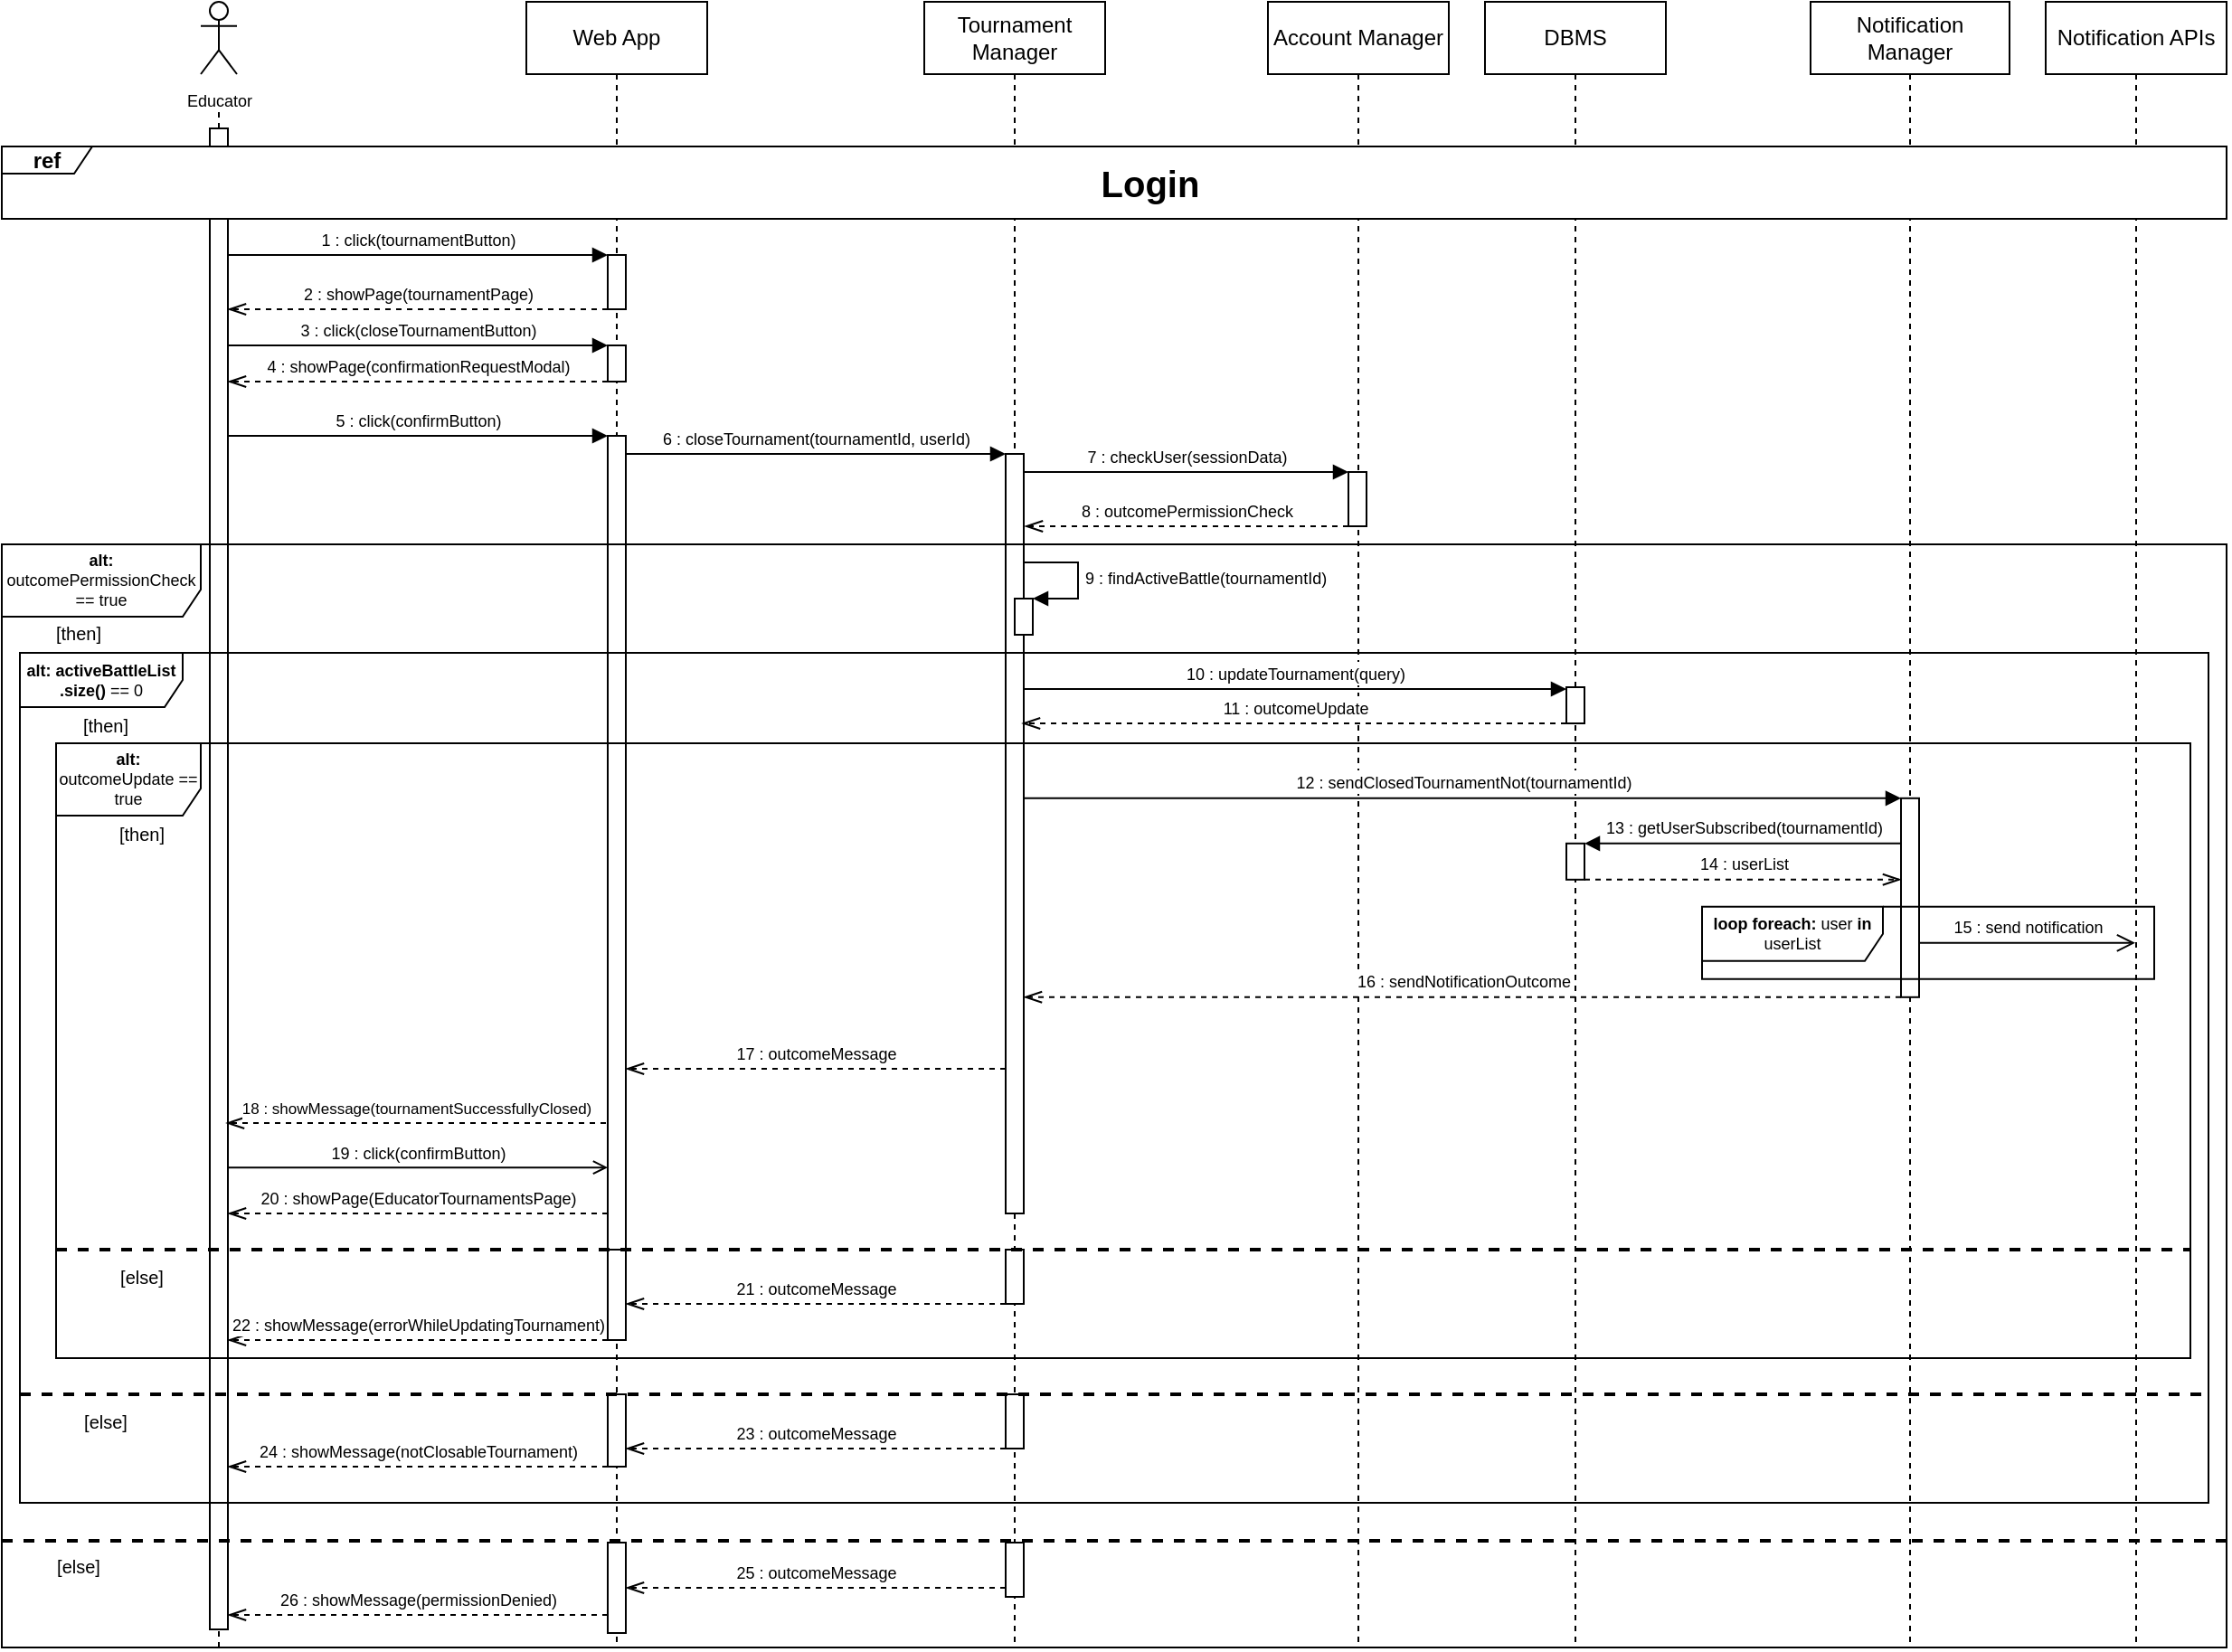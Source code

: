 <mxfile version="22.1.17" type="device">
  <diagram name="Page-1" id="2YBvvXClWsGukQMizWep">
    <mxGraphModel dx="2284" dy="746" grid="1" gridSize="10" guides="1" tooltips="1" connect="1" arrows="1" fold="1" page="1" pageScale="1" pageWidth="850" pageHeight="1100" math="0" shadow="0">
      <root>
        <mxCell id="0" />
        <mxCell id="1" parent="0" />
        <mxCell id="RbzXPUkc1lSmBt4J0QIF-1" value="Web App" style="shape=umlLifeline;perimeter=lifelinePerimeter;whiteSpace=wrap;html=1;container=0;dropTarget=0;collapsible=0;recursiveResize=0;outlineConnect=0;portConstraint=eastwest;newEdgeStyle={&quot;edgeStyle&quot;:&quot;elbowEdgeStyle&quot;,&quot;elbow&quot;:&quot;vertical&quot;,&quot;curved&quot;:0,&quot;rounded&quot;:0};" parent="1" vertex="1">
          <mxGeometry x="80" y="40" width="100" height="910" as="geometry" />
        </mxCell>
        <mxCell id="RbzXPUkc1lSmBt4J0QIF-3" value="" style="html=1;points=[];perimeter=orthogonalPerimeter;outlineConnect=0;targetShapes=umlLifeline;portConstraint=eastwest;newEdgeStyle={&quot;edgeStyle&quot;:&quot;elbowEdgeStyle&quot;,&quot;elbow&quot;:&quot;vertical&quot;,&quot;curved&quot;:0,&quot;rounded&quot;:0};" parent="RbzXPUkc1lSmBt4J0QIF-1" vertex="1">
          <mxGeometry x="45" y="240" width="10" height="500" as="geometry" />
        </mxCell>
        <mxCell id="RbzXPUkc1lSmBt4J0QIF-4" value="" style="html=1;points=[];perimeter=orthogonalPerimeter;outlineConnect=0;targetShapes=umlLifeline;portConstraint=eastwest;newEdgeStyle={&quot;edgeStyle&quot;:&quot;elbowEdgeStyle&quot;,&quot;elbow&quot;:&quot;vertical&quot;,&quot;curved&quot;:0,&quot;rounded&quot;:0};" parent="RbzXPUkc1lSmBt4J0QIF-1" vertex="1">
          <mxGeometry x="45" y="690" width="10" height="50" as="geometry" />
        </mxCell>
        <mxCell id="RbzXPUkc1lSmBt4J0QIF-5" value="" style="html=1;points=[];perimeter=orthogonalPerimeter;outlineConnect=0;targetShapes=umlLifeline;portConstraint=eastwest;newEdgeStyle={&quot;edgeStyle&quot;:&quot;elbowEdgeStyle&quot;,&quot;elbow&quot;:&quot;vertical&quot;,&quot;curved&quot;:0,&quot;rounded&quot;:0};" parent="RbzXPUkc1lSmBt4J0QIF-1" vertex="1">
          <mxGeometry x="45" y="852" width="10" height="50" as="geometry" />
        </mxCell>
        <mxCell id="RbzXPUkc1lSmBt4J0QIF-2" value="" style="html=1;points=[];perimeter=orthogonalPerimeter;outlineConnect=0;targetShapes=umlLifeline;portConstraint=eastwest;newEdgeStyle={&quot;edgeStyle&quot;:&quot;elbowEdgeStyle&quot;,&quot;elbow&quot;:&quot;vertical&quot;,&quot;curved&quot;:0,&quot;rounded&quot;:0};" parent="RbzXPUkc1lSmBt4J0QIF-1" vertex="1">
          <mxGeometry x="45" y="140" width="10" height="30" as="geometry" />
        </mxCell>
        <mxCell id="RbzXPUkc1lSmBt4J0QIF-70" value="" style="html=1;points=[];perimeter=orthogonalPerimeter;outlineConnect=0;targetShapes=umlLifeline;portConstraint=eastwest;newEdgeStyle={&quot;edgeStyle&quot;:&quot;elbowEdgeStyle&quot;,&quot;elbow&quot;:&quot;vertical&quot;,&quot;curved&quot;:0,&quot;rounded&quot;:0};" parent="RbzXPUkc1lSmBt4J0QIF-1" vertex="1">
          <mxGeometry x="45" y="190" width="10" height="20" as="geometry" />
        </mxCell>
        <mxCell id="RbzXPUkc1lSmBt4J0QIF-9" value="&lt;font style=&quot;font-size: 9px;&quot;&gt;1 : click(tournamentButton)&lt;/font&gt;" style="html=1;verticalAlign=bottom;endArrow=block;edgeStyle=elbowEdgeStyle;elbow=horizontal;curved=0;rounded=0;" parent="RbzXPUkc1lSmBt4J0QIF-1" target="RbzXPUkc1lSmBt4J0QIF-2" edge="1">
          <mxGeometry relative="1" as="geometry">
            <mxPoint x="-165" y="140" as="sourcePoint" />
            <Array as="points">
              <mxPoint x="-50" y="140" />
            </Array>
            <mxPoint x="35" y="140" as="targetPoint" />
          </mxGeometry>
        </mxCell>
        <mxCell id="RbzXPUkc1lSmBt4J0QIF-16" value="&lt;font style=&quot;font-size: 9px;&quot;&gt;2 : showPage(tournamentPage)&lt;/font&gt;" style="html=1;verticalAlign=bottom;endArrow=openThin;dashed=1;endSize=8;edgeStyle=elbowEdgeStyle;elbow=vertical;curved=0;rounded=0;endFill=0;" parent="RbzXPUkc1lSmBt4J0QIF-1" source="RbzXPUkc1lSmBt4J0QIF-2" edge="1">
          <mxGeometry relative="1" as="geometry">
            <mxPoint x="-165" y="170" as="targetPoint" />
            <Array as="points">
              <mxPoint x="-75" y="170" />
            </Array>
            <mxPoint y="170" as="sourcePoint" />
          </mxGeometry>
        </mxCell>
        <mxCell id="RbzXPUkc1lSmBt4J0QIF-69" value="&lt;font style=&quot;font-size: 9px;&quot;&gt;3 : click(closeTournamentButton)&lt;/font&gt;" style="html=1;verticalAlign=bottom;endArrow=block;edgeStyle=elbowEdgeStyle;elbow=horizontal;curved=0;rounded=0;" parent="RbzXPUkc1lSmBt4J0QIF-1" edge="1">
          <mxGeometry relative="1" as="geometry">
            <mxPoint x="-165" y="190" as="sourcePoint" />
            <Array as="points">
              <mxPoint x="-50" y="190" />
            </Array>
            <mxPoint x="45" y="190" as="targetPoint" />
          </mxGeometry>
        </mxCell>
        <mxCell id="RbzXPUkc1lSmBt4J0QIF-71" value="&lt;font style=&quot;font-size: 9px;&quot;&gt;4 : showPage(confirmationRequestModal)&lt;/font&gt;" style="html=1;verticalAlign=bottom;endArrow=openThin;dashed=1;endSize=8;edgeStyle=elbowEdgeStyle;elbow=vertical;curved=0;rounded=0;endFill=0;" parent="RbzXPUkc1lSmBt4J0QIF-1" source="RbzXPUkc1lSmBt4J0QIF-70" edge="1">
          <mxGeometry relative="1" as="geometry">
            <mxPoint x="-165" y="210" as="targetPoint" />
            <Array as="points">
              <mxPoint x="-75" y="210" />
            </Array>
            <mxPoint x="45" y="210" as="sourcePoint" />
          </mxGeometry>
        </mxCell>
        <mxCell id="RbzXPUkc1lSmBt4J0QIF-6" value="&lt;font style=&quot;font-size: 9px;&quot;&gt;Educator&lt;/font&gt;" style="shape=umlActor;verticalLabelPosition=bottom;verticalAlign=top;html=1;outlineConnect=0;" parent="1" vertex="1">
          <mxGeometry x="-100" y="40" width="20" height="40" as="geometry" />
        </mxCell>
        <mxCell id="RbzXPUkc1lSmBt4J0QIF-7" value="" style="endArrow=none;dashed=1;html=1;rounded=0;" parent="1" source="RbzXPUkc1lSmBt4J0QIF-8" edge="1">
          <mxGeometry width="50" height="50" relative="1" as="geometry">
            <mxPoint x="-90" y="350" as="sourcePoint" />
            <mxPoint x="-90" y="100" as="targetPoint" />
          </mxGeometry>
        </mxCell>
        <mxCell id="RbzXPUkc1lSmBt4J0QIF-8" value="" style="html=1;points=[];perimeter=orthogonalPerimeter;outlineConnect=0;targetShapes=umlLifeline;portConstraint=eastwest;newEdgeStyle={&quot;edgeStyle&quot;:&quot;elbowEdgeStyle&quot;,&quot;elbow&quot;:&quot;vertical&quot;,&quot;curved&quot;:0,&quot;rounded&quot;:0};" parent="1" vertex="1">
          <mxGeometry x="-95" y="110" width="10" height="830" as="geometry" />
        </mxCell>
        <mxCell id="RbzXPUkc1lSmBt4J0QIF-10" value="Tournament Manager" style="shape=umlLifeline;perimeter=lifelinePerimeter;whiteSpace=wrap;html=1;container=1;dropTarget=0;collapsible=0;recursiveResize=0;outlineConnect=0;portConstraint=eastwest;newEdgeStyle={&quot;curved&quot;:0,&quot;rounded&quot;:0};" parent="1" vertex="1">
          <mxGeometry x="300" y="40" width="100" height="910" as="geometry" />
        </mxCell>
        <mxCell id="RbzXPUkc1lSmBt4J0QIF-11" value="" style="html=1;points=[];perimeter=orthogonalPerimeter;outlineConnect=0;targetShapes=umlLifeline;portConstraint=eastwest;newEdgeStyle={&quot;edgeStyle&quot;:&quot;elbowEdgeStyle&quot;,&quot;elbow&quot;:&quot;vertical&quot;,&quot;curved&quot;:0,&quot;rounded&quot;:0};" parent="RbzXPUkc1lSmBt4J0QIF-10" vertex="1">
          <mxGeometry x="45" y="250" width="10" height="420" as="geometry" />
        </mxCell>
        <mxCell id="RbzXPUkc1lSmBt4J0QIF-12" value="" style="html=1;points=[[0,0,0,0,5],[0,1,0,0,-5],[1,0,0,0,5],[1,1,0,0,-5]];perimeter=orthogonalPerimeter;outlineConnect=0;targetShapes=umlLifeline;portConstraint=eastwest;newEdgeStyle={&quot;curved&quot;:0,&quot;rounded&quot;:0};" parent="RbzXPUkc1lSmBt4J0QIF-10" vertex="1">
          <mxGeometry x="50" y="330" width="10" height="20" as="geometry" />
        </mxCell>
        <mxCell id="RbzXPUkc1lSmBt4J0QIF-13" value="&lt;font style=&quot;font-size: 9px;&quot;&gt;9 : findActiveBattle(tournamentId)&lt;/font&gt;" style="html=1;align=left;spacingLeft=2;endArrow=block;rounded=0;edgeStyle=orthogonalEdgeStyle;curved=0;rounded=0;" parent="RbzXPUkc1lSmBt4J0QIF-10" target="RbzXPUkc1lSmBt4J0QIF-12" edge="1">
          <mxGeometry x="0.013" relative="1" as="geometry">
            <mxPoint x="55" y="310" as="sourcePoint" />
            <Array as="points">
              <mxPoint x="85" y="310" />
              <mxPoint x="85" y="330" />
            </Array>
            <mxPoint as="offset" />
          </mxGeometry>
        </mxCell>
        <mxCell id="RbzXPUkc1lSmBt4J0QIF-14" value="" style="html=1;points=[];perimeter=orthogonalPerimeter;outlineConnect=0;targetShapes=umlLifeline;portConstraint=eastwest;newEdgeStyle={&quot;edgeStyle&quot;:&quot;elbowEdgeStyle&quot;,&quot;elbow&quot;:&quot;vertical&quot;,&quot;curved&quot;:0,&quot;rounded&quot;:0};" parent="RbzXPUkc1lSmBt4J0QIF-10" vertex="1">
          <mxGeometry x="45" y="852" width="10" height="30" as="geometry" />
        </mxCell>
        <mxCell id="RbzXPUkc1lSmBt4J0QIF-15" value="" style="html=1;points=[];perimeter=orthogonalPerimeter;outlineConnect=0;targetShapes=umlLifeline;portConstraint=eastwest;newEdgeStyle={&quot;edgeStyle&quot;:&quot;elbowEdgeStyle&quot;,&quot;elbow&quot;:&quot;vertical&quot;,&quot;curved&quot;:0,&quot;rounded&quot;:0};" parent="RbzXPUkc1lSmBt4J0QIF-10" vertex="1">
          <mxGeometry x="45" y="690" width="10" height="30" as="geometry" />
        </mxCell>
        <mxCell id="RbzXPUkc1lSmBt4J0QIF-17" value="Account Manager" style="shape=umlLifeline;perimeter=lifelinePerimeter;whiteSpace=wrap;html=1;container=1;dropTarget=0;collapsible=0;recursiveResize=0;outlineConnect=0;portConstraint=eastwest;newEdgeStyle={&quot;curved&quot;:0,&quot;rounded&quot;:0};" parent="1" vertex="1">
          <mxGeometry x="490" y="40" width="100" height="910" as="geometry" />
        </mxCell>
        <mxCell id="RbzXPUkc1lSmBt4J0QIF-18" value="" style="html=1;points=[];perimeter=orthogonalPerimeter;outlineConnect=0;targetShapes=umlLifeline;portConstraint=eastwest;newEdgeStyle={&quot;edgeStyle&quot;:&quot;elbowEdgeStyle&quot;,&quot;elbow&quot;:&quot;vertical&quot;,&quot;curved&quot;:0,&quot;rounded&quot;:0};" parent="RbzXPUkc1lSmBt4J0QIF-17" vertex="1">
          <mxGeometry x="44.5" y="260" width="10" height="30" as="geometry" />
        </mxCell>
        <mxCell id="RbzXPUkc1lSmBt4J0QIF-19" value="&lt;font style=&quot;font-size: 9px;&quot;&gt;7 : checkUser(sessionData)&lt;/font&gt;" style="html=1;verticalAlign=bottom;endArrow=block;edgeStyle=elbowEdgeStyle;elbow=vertical;curved=0;rounded=0;" parent="RbzXPUkc1lSmBt4J0QIF-17" target="RbzXPUkc1lSmBt4J0QIF-18" edge="1">
          <mxGeometry relative="1" as="geometry">
            <mxPoint x="-134.5" y="260" as="sourcePoint" />
            <Array as="points">
              <mxPoint x="0.5" y="260" />
            </Array>
            <mxPoint x="10.5" y="280" as="targetPoint" />
            <mxPoint as="offset" />
          </mxGeometry>
        </mxCell>
        <mxCell id="RbzXPUkc1lSmBt4J0QIF-20" value="&lt;font style=&quot;font-size: 9px;&quot;&gt;8 : outcomePermissionCheck&lt;/font&gt;" style="html=1;verticalAlign=bottom;endArrow=openThin;dashed=1;endSize=8;edgeStyle=elbowEdgeStyle;elbow=vertical;curved=0;rounded=0;endFill=0;" parent="RbzXPUkc1lSmBt4J0QIF-17" source="RbzXPUkc1lSmBt4J0QIF-18" edge="1">
          <mxGeometry relative="1" as="geometry">
            <mxPoint x="-134.5" y="290" as="targetPoint" />
            <Array as="points">
              <mxPoint x="-49.5" y="290" />
            </Array>
            <mxPoint x="15.5" y="290" as="sourcePoint" />
          </mxGeometry>
        </mxCell>
        <mxCell id="RbzXPUkc1lSmBt4J0QIF-51" value="&lt;font style=&quot;font-size: 9px;&quot;&gt;5 : click(confirmButton)&lt;/font&gt;" style="html=1;verticalAlign=bottom;endArrow=block;edgeStyle=elbowEdgeStyle;elbow=horizontal;curved=0;rounded=0;" parent="RbzXPUkc1lSmBt4J0QIF-17" edge="1">
          <mxGeometry relative="1" as="geometry">
            <mxPoint x="-575" y="240" as="sourcePoint" />
            <Array as="points">
              <mxPoint x="-460" y="240" />
            </Array>
            <mxPoint x="-365" y="240" as="targetPoint" />
          </mxGeometry>
        </mxCell>
        <mxCell id="RbzXPUkc1lSmBt4J0QIF-52" value="&lt;font style=&quot;font-size: 9px;&quot;&gt;6 :&amp;nbsp;&lt;/font&gt;&lt;font style=&quot;font-size: 9px;&quot;&gt;closeTournament(tournamentId, userId)&lt;/font&gt;" style="html=1;verticalAlign=bottom;endArrow=block;edgeStyle=elbowEdgeStyle;elbow=vertical;curved=0;rounded=0;" parent="RbzXPUkc1lSmBt4J0QIF-17" edge="1">
          <mxGeometry relative="1" as="geometry">
            <mxPoint x="-355" y="250" as="sourcePoint" />
            <Array as="points">
              <mxPoint x="-270" y="250" />
            </Array>
            <mxPoint x="-145" y="250" as="targetPoint" />
            <mxPoint as="offset" />
          </mxGeometry>
        </mxCell>
        <mxCell id="RbzXPUkc1lSmBt4J0QIF-21" value="DBMS" style="shape=umlLifeline;perimeter=lifelinePerimeter;whiteSpace=wrap;html=1;container=1;dropTarget=0;collapsible=0;recursiveResize=0;outlineConnect=0;portConstraint=eastwest;newEdgeStyle={&quot;curved&quot;:0,&quot;rounded&quot;:0};" parent="1" vertex="1">
          <mxGeometry x="610" y="40" width="100" height="910" as="geometry" />
        </mxCell>
        <mxCell id="RbzXPUkc1lSmBt4J0QIF-22" value="" style="html=1;points=[];perimeter=orthogonalPerimeter;outlineConnect=0;targetShapes=umlLifeline;portConstraint=eastwest;newEdgeStyle={&quot;edgeStyle&quot;:&quot;elbowEdgeStyle&quot;,&quot;elbow&quot;:&quot;vertical&quot;,&quot;curved&quot;:0,&quot;rounded&quot;:0};" parent="RbzXPUkc1lSmBt4J0QIF-21" vertex="1">
          <mxGeometry x="45" y="379" width="10" height="20" as="geometry" />
        </mxCell>
        <mxCell id="RbzXPUkc1lSmBt4J0QIF-23" value="Notification Manager" style="shape=umlLifeline;perimeter=lifelinePerimeter;whiteSpace=wrap;html=1;container=1;dropTarget=0;collapsible=0;recursiveResize=0;outlineConnect=0;portConstraint=eastwest;newEdgeStyle={&quot;curved&quot;:0,&quot;rounded&quot;:0};" parent="1" vertex="1">
          <mxGeometry x="790" y="40" width="110" height="910" as="geometry" />
        </mxCell>
        <mxCell id="RbzXPUkc1lSmBt4J0QIF-24" value="Notification APIs" style="shape=umlLifeline;perimeter=lifelinePerimeter;whiteSpace=wrap;html=1;container=1;dropTarget=0;collapsible=0;recursiveResize=0;outlineConnect=0;portConstraint=eastwest;newEdgeStyle={&quot;curved&quot;:0,&quot;rounded&quot;:0};" parent="1" vertex="1">
          <mxGeometry x="920" y="40" width="100" height="910" as="geometry" />
        </mxCell>
        <mxCell id="RbzXPUkc1lSmBt4J0QIF-25" value="&lt;p style=&quot;line-height: 120%; font-size: 9px;&quot;&gt;&lt;b&gt;alt: &lt;/b&gt;outcomePermissionCheck == true&lt;/p&gt;" style="shape=umlFrame;whiteSpace=wrap;html=1;pointerEvents=0;width=110;height=40;verticalAlign=middle;horizontal=1;labelPosition=center;verticalLabelPosition=middle;align=center;" parent="1" vertex="1">
          <mxGeometry x="-210" y="340" width="1230" height="610" as="geometry" />
        </mxCell>
        <mxCell id="RbzXPUkc1lSmBt4J0QIF-26" value="[then]" style="text;html=1;strokeColor=none;fillColor=none;align=center;verticalAlign=middle;whiteSpace=wrap;rounded=0;fontSize=10;" parent="1" vertex="1">
          <mxGeometry x="-185" y="384" width="35" height="10" as="geometry" />
        </mxCell>
        <mxCell id="RbzXPUkc1lSmBt4J0QIF-27" value="[else]" style="text;html=1;strokeColor=none;fillColor=none;align=center;verticalAlign=middle;whiteSpace=wrap;rounded=0;fontSize=10;" parent="1" vertex="1">
          <mxGeometry x="-170" y="820.0" width="35" height="10" as="geometry" />
        </mxCell>
        <mxCell id="RbzXPUkc1lSmBt4J0QIF-28" value="&lt;font style=&quot;font-size: 9px;&quot;&gt;23 : outcomeMessage&lt;/font&gt;" style="html=1;verticalAlign=bottom;endArrow=openThin;dashed=1;endSize=8;edgeStyle=elbowEdgeStyle;elbow=horizontal;curved=0;rounded=0;endFill=0;" parent="1" source="RbzXPUkc1lSmBt4J0QIF-36" target="RbzXPUkc1lSmBt4J0QIF-37" edge="1">
          <mxGeometry relative="1" as="geometry">
            <mxPoint x="135" y="835" as="targetPoint" />
            <Array as="points">
              <mxPoint x="240" y="840" />
            </Array>
            <mxPoint x="264" y="878.18" as="sourcePoint" />
          </mxGeometry>
        </mxCell>
        <mxCell id="RbzXPUkc1lSmBt4J0QIF-29" value="&lt;font style=&quot;font-size: 9px;&quot;&gt;24 : showMessage(notClosableTournament)&lt;/font&gt;" style="html=1;verticalAlign=bottom;endArrow=openThin;dashed=1;endSize=8;edgeStyle=elbowEdgeStyle;elbow=vertical;curved=0;rounded=0;endFill=0;" parent="1" edge="1">
          <mxGeometry relative="1" as="geometry">
            <mxPoint x="-85" y="850" as="targetPoint" />
            <Array as="points">
              <mxPoint x="30" y="850" />
            </Array>
            <mxPoint x="125" y="850" as="sourcePoint" />
          </mxGeometry>
        </mxCell>
        <mxCell id="RbzXPUkc1lSmBt4J0QIF-30" value="[then]" style="text;html=1;strokeColor=none;fillColor=none;align=center;verticalAlign=middle;whiteSpace=wrap;rounded=0;fontSize=10;" parent="1" vertex="1">
          <mxGeometry x="-150" y="495.41" width="35" height="10" as="geometry" />
        </mxCell>
        <mxCell id="RbzXPUkc1lSmBt4J0QIF-31" value="" style="html=1;points=[];perimeter=orthogonalPerimeter;outlineConnect=0;targetShapes=umlLifeline;portConstraint=eastwest;newEdgeStyle={&quot;edgeStyle&quot;:&quot;elbowEdgeStyle&quot;,&quot;elbow&quot;:&quot;vertical&quot;,&quot;curved&quot;:0,&quot;rounded&quot;:0};" parent="1" vertex="1">
          <mxGeometry x="840" y="480.41" width="10" height="110" as="geometry" />
        </mxCell>
        <mxCell id="RbzXPUkc1lSmBt4J0QIF-33" value="&lt;font style=&quot;font-size: 9px;&quot;&gt;17 : outcomeMessage&lt;/font&gt;" style="html=1;verticalAlign=bottom;endArrow=openThin;dashed=1;endSize=8;edgeStyle=elbowEdgeStyle;elbow=horizontal;curved=0;rounded=0;endFill=0;" parent="1" edge="1">
          <mxGeometry relative="1" as="geometry">
            <mxPoint x="135" y="630" as="targetPoint" />
            <Array as="points">
              <mxPoint x="310" y="630" />
            </Array>
            <mxPoint x="345" y="630" as="sourcePoint" />
          </mxGeometry>
        </mxCell>
        <mxCell id="RbzXPUkc1lSmBt4J0QIF-34" value="&lt;font style=&quot;font-size: 8.5px;&quot;&gt;18 : showMessage(tournamentSuccessfullyClosed)&lt;/font&gt;" style="html=1;verticalAlign=bottom;endArrow=openThin;dashed=1;endSize=8;edgeStyle=elbowEdgeStyle;elbow=vertical;curved=0;rounded=0;endFill=0;" parent="1" edge="1">
          <mxGeometry relative="1" as="geometry">
            <mxPoint x="-86" y="660" as="targetPoint" />
            <Array as="points">
              <mxPoint x="119" y="660" />
            </Array>
            <mxPoint x="124" y="660" as="sourcePoint" />
          </mxGeometry>
        </mxCell>
        <mxCell id="RbzXPUkc1lSmBt4J0QIF-35" value="[else]" style="text;html=1;strokeColor=none;fillColor=none;align=center;verticalAlign=middle;whiteSpace=wrap;rounded=0;fontSize=10;" parent="1" vertex="1">
          <mxGeometry x="-150" y="740" width="35" height="10" as="geometry" />
        </mxCell>
        <mxCell id="RbzXPUkc1lSmBt4J0QIF-36" value="" style="html=1;points=[];perimeter=orthogonalPerimeter;outlineConnect=0;targetShapes=umlLifeline;portConstraint=eastwest;newEdgeStyle={&quot;edgeStyle&quot;:&quot;elbowEdgeStyle&quot;,&quot;elbow&quot;:&quot;vertical&quot;,&quot;curved&quot;:0,&quot;rounded&quot;:0};" parent="1" vertex="1">
          <mxGeometry x="345" y="810" width="10" height="30" as="geometry" />
        </mxCell>
        <mxCell id="RbzXPUkc1lSmBt4J0QIF-37" value="" style="html=1;points=[];perimeter=orthogonalPerimeter;outlineConnect=0;targetShapes=umlLifeline;portConstraint=eastwest;newEdgeStyle={&quot;edgeStyle&quot;:&quot;elbowEdgeStyle&quot;,&quot;elbow&quot;:&quot;vertical&quot;,&quot;curved&quot;:0,&quot;rounded&quot;:0};" parent="1" vertex="1">
          <mxGeometry x="125" y="810" width="10" height="40" as="geometry" />
        </mxCell>
        <mxCell id="RbzXPUkc1lSmBt4J0QIF-38" value="" style="endArrow=none;dashed=1;html=1;rounded=0;" parent="1" edge="1">
          <mxGeometry width="50" height="50" relative="1" as="geometry">
            <mxPoint x="-90" y="950" as="sourcePoint" />
            <mxPoint x="-90" y="940" as="targetPoint" />
          </mxGeometry>
        </mxCell>
        <mxCell id="RbzXPUkc1lSmBt4J0QIF-39" value="&lt;font style=&quot;font-size: 9px;&quot;&gt;10 : updateTournament(query)&lt;/font&gt;" style="html=1;verticalAlign=bottom;endArrow=block;edgeStyle=elbowEdgeStyle;elbow=vertical;curved=0;rounded=0;" parent="1" target="RbzXPUkc1lSmBt4J0QIF-22" edge="1">
          <mxGeometry relative="1" as="geometry">
            <mxPoint x="355" y="420" as="sourcePoint" />
            <Array as="points">
              <mxPoint x="505" y="420" />
            </Array>
            <mxPoint x="694" y="429" as="targetPoint" />
            <mxPoint as="offset" />
          </mxGeometry>
        </mxCell>
        <mxCell id="RbzXPUkc1lSmBt4J0QIF-40" value="&lt;font style=&quot;font-size: 9px;&quot;&gt;11 : outcomeUpdate&lt;/font&gt;" style="html=1;verticalAlign=bottom;endArrow=openThin;dashed=1;endSize=8;edgeStyle=elbowEdgeStyle;elbow=horizontal;curved=0;rounded=0;endFill=0;" parent="1" source="RbzXPUkc1lSmBt4J0QIF-22" edge="1">
          <mxGeometry relative="1" as="geometry">
            <mxPoint x="354" y="439" as="targetPoint" />
            <Array as="points">
              <mxPoint x="610" y="439" />
            </Array>
            <mxPoint x="849" y="438" as="sourcePoint" />
          </mxGeometry>
        </mxCell>
        <mxCell id="RbzXPUkc1lSmBt4J0QIF-41" value="&lt;p style=&quot;line-height: 120%; font-size: 9px;&quot;&gt;&lt;b&gt;alt: &lt;/b&gt;outcomeUpdate == true&lt;/p&gt;" style="shape=umlFrame;whiteSpace=wrap;html=1;pointerEvents=0;width=80;height=40;verticalAlign=middle;horizontal=1;labelPosition=center;verticalLabelPosition=middle;align=center;" parent="1" vertex="1">
          <mxGeometry x="-180" y="450" width="1180" height="340" as="geometry" />
        </mxCell>
        <mxCell id="RbzXPUkc1lSmBt4J0QIF-42" value="&lt;p style=&quot;line-height: 120%; font-size: 9px;&quot;&gt;&lt;b&gt;alt: activeBattleList .size()&lt;/b&gt;&amp;nbsp;== 0&lt;/p&gt;" style="shape=umlFrame;whiteSpace=wrap;html=1;pointerEvents=0;width=90;height=30;verticalAlign=middle;horizontal=1;labelPosition=center;verticalLabelPosition=middle;align=center;" parent="1" vertex="1">
          <mxGeometry x="-200" y="400" width="1210" height="470" as="geometry" />
        </mxCell>
        <mxCell id="RbzXPUkc1lSmBt4J0QIF-43" value="[then]" style="text;html=1;strokeColor=none;fillColor=none;align=center;verticalAlign=middle;whiteSpace=wrap;rounded=0;fontSize=10;" parent="1" vertex="1">
          <mxGeometry x="-170" y="435" width="35" height="10" as="geometry" />
        </mxCell>
        <mxCell id="RbzXPUkc1lSmBt4J0QIF-44" value="[else]" style="text;html=1;strokeColor=none;fillColor=none;align=center;verticalAlign=middle;whiteSpace=wrap;rounded=0;fontSize=10;" parent="1" vertex="1">
          <mxGeometry x="-185" y="900" width="35" height="10" as="geometry" />
        </mxCell>
        <mxCell id="RbzXPUkc1lSmBt4J0QIF-45" value="&lt;font style=&quot;font-size: 9px;&quot;&gt;19 : click(confirmButton)&lt;/font&gt;" style="html=1;verticalAlign=bottom;endArrow=open;edgeStyle=elbowEdgeStyle;elbow=horizontal;curved=0;rounded=0;endFill=0;" parent="1" edge="1">
          <mxGeometry relative="1" as="geometry">
            <mxPoint x="-85" y="684.58" as="sourcePoint" />
            <Array as="points">
              <mxPoint x="29" y="684.58" />
            </Array>
            <mxPoint x="125" y="684.58" as="targetPoint" />
          </mxGeometry>
        </mxCell>
        <mxCell id="RbzXPUkc1lSmBt4J0QIF-46" value="&lt;font style=&quot;font-size: 9px;&quot;&gt;20 : showPage(EducatorTournamentsPage)&lt;/font&gt;" style="html=1;verticalAlign=bottom;endArrow=openThin;dashed=1;endSize=8;edgeStyle=elbowEdgeStyle;elbow=vertical;curved=0;rounded=0;endFill=0;" parent="1" edge="1">
          <mxGeometry relative="1" as="geometry">
            <mxPoint x="-85" y="710" as="targetPoint" />
            <Array as="points">
              <mxPoint x="5" y="710" />
            </Array>
            <mxPoint x="125" y="710" as="sourcePoint" />
          </mxGeometry>
        </mxCell>
        <mxCell id="RbzXPUkc1lSmBt4J0QIF-53" value="&lt;b&gt;ref&lt;/b&gt;" style="shape=umlFrame;whiteSpace=wrap;html=1;pointerEvents=0;width=50;height=15;labelBorderColor=none;labelBackgroundColor=none;fontColor=default;swimlaneFillColor=default;" parent="1" vertex="1">
          <mxGeometry x="-210" y="120" width="1230" height="40" as="geometry" />
        </mxCell>
        <mxCell id="RbzXPUkc1lSmBt4J0QIF-54" value="&lt;b&gt;&lt;font style=&quot;font-size: 20px;&quot;&gt;Login&lt;/font&gt;&lt;/b&gt;" style="text;html=1;strokeColor=none;fillColor=none;align=center;verticalAlign=middle;whiteSpace=wrap;rounded=0;" parent="1" vertex="1">
          <mxGeometry x="395" y="125" width="60" height="30" as="geometry" />
        </mxCell>
        <mxCell id="RbzXPUkc1lSmBt4J0QIF-55" value="&lt;font style=&quot;font-size: 9px;&quot;&gt;12 : sendClosedTournamentNot(tournamentId)&lt;/font&gt;" style="html=1;verticalAlign=bottom;endArrow=block;edgeStyle=elbowEdgeStyle;elbow=vertical;curved=0;rounded=0;" parent="1" target="RbzXPUkc1lSmBt4J0QIF-31" edge="1">
          <mxGeometry relative="1" as="geometry">
            <mxPoint x="355" y="480.41" as="sourcePoint" />
            <Array as="points">
              <mxPoint x="689" y="480.41" />
            </Array>
            <mxPoint x="694" y="480.41" as="targetPoint" />
            <mxPoint as="offset" />
          </mxGeometry>
        </mxCell>
        <mxCell id="RbzXPUkc1lSmBt4J0QIF-56" value="" style="html=1;points=[];perimeter=orthogonalPerimeter;outlineConnect=0;targetShapes=umlLifeline;portConstraint=eastwest;newEdgeStyle={&quot;edgeStyle&quot;:&quot;elbowEdgeStyle&quot;,&quot;elbow&quot;:&quot;vertical&quot;,&quot;curved&quot;:0,&quot;rounded&quot;:0};" parent="1" vertex="1">
          <mxGeometry x="655" y="505.41" width="10" height="20" as="geometry" />
        </mxCell>
        <mxCell id="RbzXPUkc1lSmBt4J0QIF-57" value="&lt;font style=&quot;font-size: 9px;&quot;&gt;13 : getUserSubscribed(tournamentId)&lt;/font&gt;" style="html=1;verticalAlign=bottom;endArrow=block;endSize=6;edgeStyle=elbowEdgeStyle;elbow=vertical;curved=0;rounded=0;endFill=1;startArrow=none;startFill=0;" parent="1" source="RbzXPUkc1lSmBt4J0QIF-31" target="RbzXPUkc1lSmBt4J0QIF-56" edge="1">
          <mxGeometry relative="1" as="geometry">
            <mxPoint x="704" y="505.41" as="targetPoint" />
            <Array as="points">
              <mxPoint x="780" y="505.41" />
            </Array>
            <mxPoint x="850" y="505.41" as="sourcePoint" />
          </mxGeometry>
        </mxCell>
        <mxCell id="RbzXPUkc1lSmBt4J0QIF-58" value="&lt;font style=&quot;font-size: 9px;&quot;&gt;14 : userList&lt;/font&gt;" style="html=1;verticalAlign=bottom;endArrow=openThin;edgeStyle=elbowEdgeStyle;elbow=vertical;curved=0;rounded=0;endFill=0;dashed=1;endSize=8;" parent="1" source="RbzXPUkc1lSmBt4J0QIF-56" target="RbzXPUkc1lSmBt4J0QIF-31" edge="1">
          <mxGeometry relative="1" as="geometry">
            <mxPoint x="704" y="525.41" as="sourcePoint" />
            <Array as="points">
              <mxPoint x="839" y="525.41" />
            </Array>
            <mxPoint x="883.5" y="525.41" as="targetPoint" />
            <mxPoint as="offset" />
          </mxGeometry>
        </mxCell>
        <mxCell id="RbzXPUkc1lSmBt4J0QIF-59" value="&lt;p style=&quot;line-height: 120%; font-size: 9px;&quot;&gt;&lt;b&gt;loop foreach: &lt;/b&gt;user &lt;b&gt;in &lt;/b&gt;userList&lt;/p&gt;" style="shape=umlFrame;whiteSpace=wrap;html=1;pointerEvents=0;width=100;height=30;verticalAlign=middle;horizontal=1;labelPosition=center;verticalLabelPosition=middle;align=center;" parent="1" vertex="1">
          <mxGeometry x="730" y="540.41" width="250" height="40" as="geometry" />
        </mxCell>
        <mxCell id="RbzXPUkc1lSmBt4J0QIF-60" value="&lt;font style=&quot;font-size: 9px;&quot;&gt;15 : send notification&lt;/font&gt;" style="html=1;verticalAlign=bottom;endArrow=open;edgeStyle=elbowEdgeStyle;elbow=horizontal;curved=0;rounded=0;endFill=0;endSize=8;" parent="1" edge="1">
          <mxGeometry relative="1" as="geometry">
            <mxPoint x="850" y="560.41" as="sourcePoint" />
            <Array as="points">
              <mxPoint x="910" y="560.41" />
            </Array>
            <mxPoint x="969.5" y="560.41" as="targetPoint" />
          </mxGeometry>
        </mxCell>
        <mxCell id="RbzXPUkc1lSmBt4J0QIF-61" value="" style="endArrow=none;dashed=1;html=1;rounded=0;strokeWidth=2;" parent="1" edge="1">
          <mxGeometry width="50" height="50" relative="1" as="geometry">
            <mxPoint x="-180" y="730" as="sourcePoint" />
            <mxPoint x="1000" y="730" as="targetPoint" />
          </mxGeometry>
        </mxCell>
        <mxCell id="RbzXPUkc1lSmBt4J0QIF-62" value="&lt;font style=&quot;font-size: 9px;&quot;&gt;16 : sendNotificationOutcome&lt;/font&gt;" style="html=1;verticalAlign=bottom;endArrow=openThin;dashed=1;endSize=8;edgeStyle=elbowEdgeStyle;elbow=horizontal;curved=0;rounded=0;endFill=0;" parent="1" source="RbzXPUkc1lSmBt4J0QIF-31" edge="1">
          <mxGeometry relative="1" as="geometry">
            <mxPoint x="355" y="590.41" as="targetPoint" />
            <Array as="points">
              <mxPoint x="820" y="590.41" />
            </Array>
            <mxPoint x="694" y="600.41" as="sourcePoint" />
          </mxGeometry>
        </mxCell>
        <mxCell id="RbzXPUkc1lSmBt4J0QIF-63" value="&lt;font style=&quot;font-size: 9px;&quot;&gt;22 : showMessage(errorWhileUpdatingTournament)&lt;/font&gt;" style="html=1;verticalAlign=bottom;endArrow=openThin;dashed=1;endSize=8;edgeStyle=elbowEdgeStyle;elbow=horizontal;curved=0;rounded=0;endFill=0;" parent="1" source="RbzXPUkc1lSmBt4J0QIF-4" edge="1">
          <mxGeometry relative="1" as="geometry">
            <mxPoint x="-85" y="780.0" as="targetPoint" />
            <Array as="points">
              <mxPoint x="110" y="780" />
            </Array>
            <mxPoint x="160" y="800" as="sourcePoint" />
          </mxGeometry>
        </mxCell>
        <mxCell id="RbzXPUkc1lSmBt4J0QIF-64" value="&lt;font style=&quot;font-size: 9px;&quot;&gt;21 : outcomeMessage&lt;/font&gt;" style="html=1;verticalAlign=bottom;endArrow=openThin;dashed=1;endSize=8;edgeStyle=elbowEdgeStyle;elbow=horizontal;curved=0;rounded=0;endFill=0;" parent="1" source="RbzXPUkc1lSmBt4J0QIF-15" target="RbzXPUkc1lSmBt4J0QIF-4" edge="1">
          <mxGeometry relative="1" as="geometry">
            <mxPoint x="175" y="780" as="targetPoint" />
            <Array as="points">
              <mxPoint x="310" y="760" />
            </Array>
            <mxPoint x="325" y="780" as="sourcePoint" />
          </mxGeometry>
        </mxCell>
        <mxCell id="RbzXPUkc1lSmBt4J0QIF-65" value="" style="endArrow=none;dashed=1;html=1;rounded=0;strokeWidth=2;" parent="1" edge="1">
          <mxGeometry width="50" height="50" relative="1" as="geometry">
            <mxPoint x="-200" y="810" as="sourcePoint" />
            <mxPoint x="1010" y="810" as="targetPoint" />
          </mxGeometry>
        </mxCell>
        <mxCell id="RbzXPUkc1lSmBt4J0QIF-66" value="&lt;font style=&quot;font-size: 9px;&quot;&gt;25 : outcomeMessage&lt;/font&gt;" style="html=1;verticalAlign=bottom;endArrow=openThin;dashed=1;endSize=8;edgeStyle=elbowEdgeStyle;elbow=horizontal;curved=0;rounded=0;endFill=0;" parent="1" source="RbzXPUkc1lSmBt4J0QIF-14" target="RbzXPUkc1lSmBt4J0QIF-5" edge="1">
          <mxGeometry relative="1" as="geometry">
            <mxPoint x="164" y="960.18" as="targetPoint" />
            <Array as="points">
              <mxPoint x="260" y="917" />
            </Array>
            <mxPoint x="294" y="960.18" as="sourcePoint" />
          </mxGeometry>
        </mxCell>
        <mxCell id="RbzXPUkc1lSmBt4J0QIF-67" value="&lt;font style=&quot;font-size: 9px;&quot;&gt;26 : showMessage(permissionDenied)&lt;/font&gt;" style="html=1;verticalAlign=bottom;endArrow=openThin;dashed=1;endSize=8;edgeStyle=elbowEdgeStyle;elbow=vertical;curved=0;rounded=0;endFill=0;" parent="1" source="RbzXPUkc1lSmBt4J0QIF-5" edge="1">
          <mxGeometry relative="1" as="geometry">
            <mxPoint x="-85" y="932" as="targetPoint" />
            <Array as="points">
              <mxPoint x="60" y="932" />
            </Array>
            <mxPoint x="133" y="990.18" as="sourcePoint" />
          </mxGeometry>
        </mxCell>
        <mxCell id="RbzXPUkc1lSmBt4J0QIF-68" value="" style="endArrow=none;dashed=1;html=1;rounded=0;strokeWidth=2;" parent="1" edge="1">
          <mxGeometry width="50" height="50" relative="1" as="geometry">
            <mxPoint x="-210" y="891" as="sourcePoint" />
            <mxPoint x="1020" y="891" as="targetPoint" />
          </mxGeometry>
        </mxCell>
      </root>
    </mxGraphModel>
  </diagram>
</mxfile>
